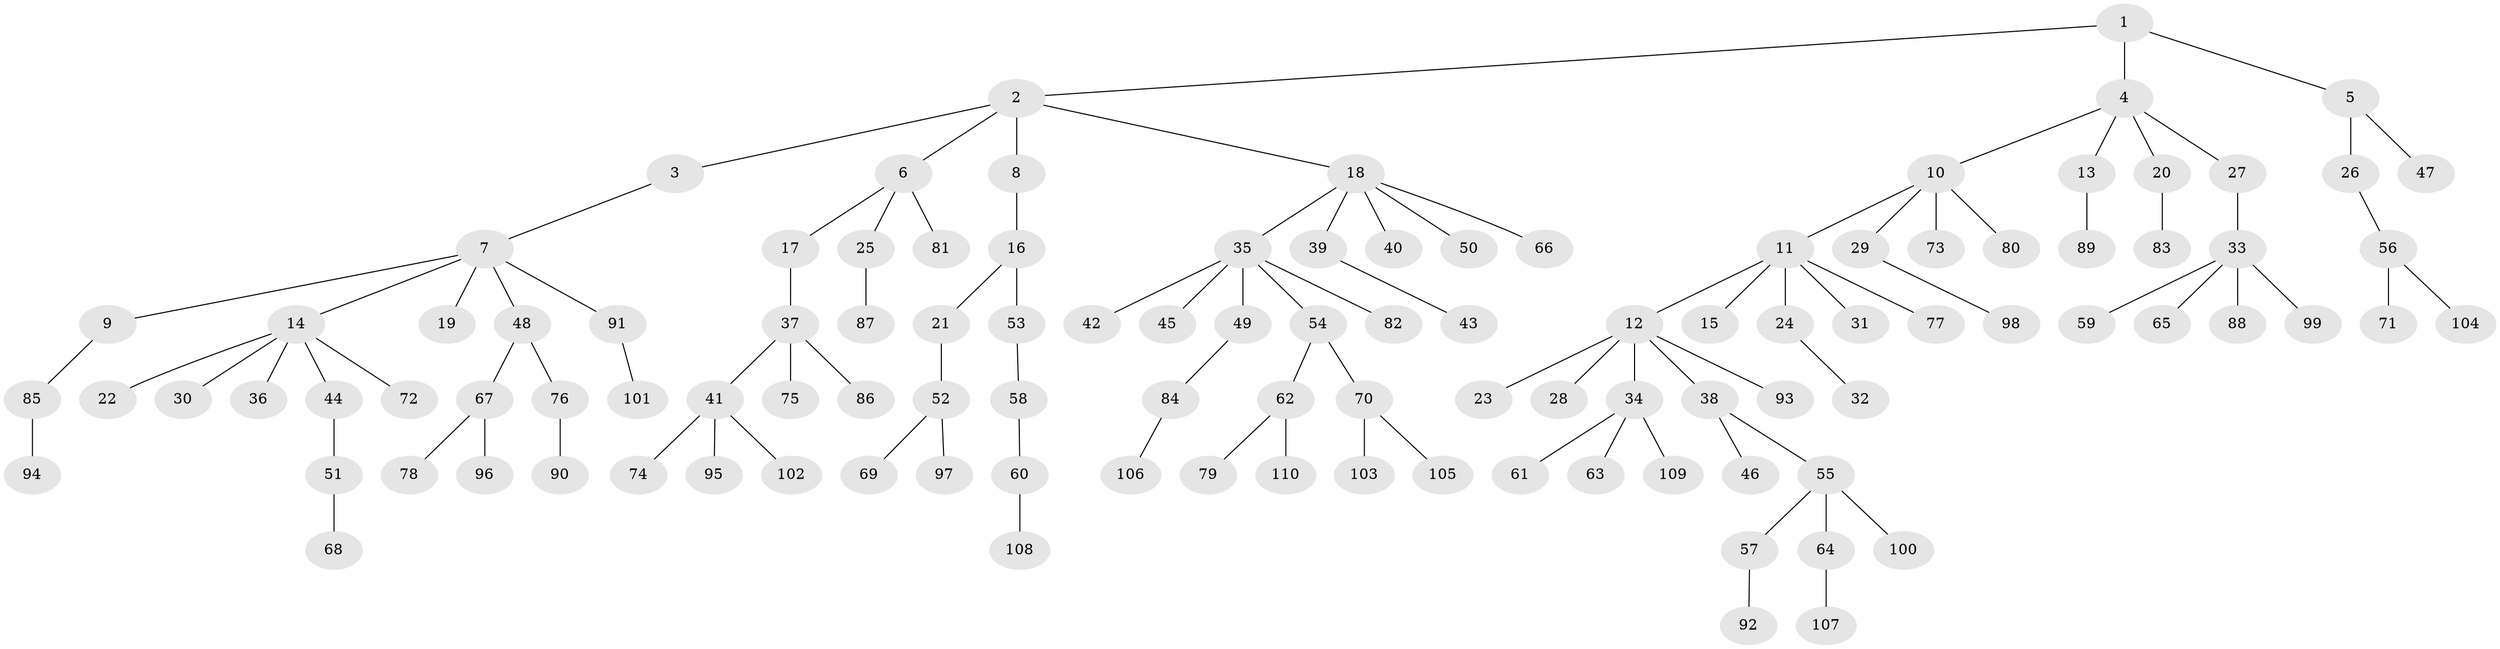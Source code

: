 // coarse degree distribution, {6: 0.012987012987012988, 2: 0.12987012987012986, 5: 0.06493506493506493, 3: 0.09090909090909091, 4: 0.025974025974025976, 7: 0.025974025974025976, 9: 0.012987012987012988, 1: 0.6363636363636364}
// Generated by graph-tools (version 1.1) at 2025/52/02/27/25 19:52:11]
// undirected, 110 vertices, 109 edges
graph export_dot {
graph [start="1"]
  node [color=gray90,style=filled];
  1;
  2;
  3;
  4;
  5;
  6;
  7;
  8;
  9;
  10;
  11;
  12;
  13;
  14;
  15;
  16;
  17;
  18;
  19;
  20;
  21;
  22;
  23;
  24;
  25;
  26;
  27;
  28;
  29;
  30;
  31;
  32;
  33;
  34;
  35;
  36;
  37;
  38;
  39;
  40;
  41;
  42;
  43;
  44;
  45;
  46;
  47;
  48;
  49;
  50;
  51;
  52;
  53;
  54;
  55;
  56;
  57;
  58;
  59;
  60;
  61;
  62;
  63;
  64;
  65;
  66;
  67;
  68;
  69;
  70;
  71;
  72;
  73;
  74;
  75;
  76;
  77;
  78;
  79;
  80;
  81;
  82;
  83;
  84;
  85;
  86;
  87;
  88;
  89;
  90;
  91;
  92;
  93;
  94;
  95;
  96;
  97;
  98;
  99;
  100;
  101;
  102;
  103;
  104;
  105;
  106;
  107;
  108;
  109;
  110;
  1 -- 2;
  1 -- 4;
  1 -- 5;
  2 -- 3;
  2 -- 6;
  2 -- 8;
  2 -- 18;
  3 -- 7;
  4 -- 10;
  4 -- 13;
  4 -- 20;
  4 -- 27;
  5 -- 26;
  5 -- 47;
  6 -- 17;
  6 -- 25;
  6 -- 81;
  7 -- 9;
  7 -- 14;
  7 -- 19;
  7 -- 48;
  7 -- 91;
  8 -- 16;
  9 -- 85;
  10 -- 11;
  10 -- 29;
  10 -- 73;
  10 -- 80;
  11 -- 12;
  11 -- 15;
  11 -- 24;
  11 -- 31;
  11 -- 77;
  12 -- 23;
  12 -- 28;
  12 -- 34;
  12 -- 38;
  12 -- 93;
  13 -- 89;
  14 -- 22;
  14 -- 30;
  14 -- 36;
  14 -- 44;
  14 -- 72;
  16 -- 21;
  16 -- 53;
  17 -- 37;
  18 -- 35;
  18 -- 39;
  18 -- 40;
  18 -- 50;
  18 -- 66;
  20 -- 83;
  21 -- 52;
  24 -- 32;
  25 -- 87;
  26 -- 56;
  27 -- 33;
  29 -- 98;
  33 -- 59;
  33 -- 65;
  33 -- 88;
  33 -- 99;
  34 -- 61;
  34 -- 63;
  34 -- 109;
  35 -- 42;
  35 -- 45;
  35 -- 49;
  35 -- 54;
  35 -- 82;
  37 -- 41;
  37 -- 75;
  37 -- 86;
  38 -- 46;
  38 -- 55;
  39 -- 43;
  41 -- 74;
  41 -- 95;
  41 -- 102;
  44 -- 51;
  48 -- 67;
  48 -- 76;
  49 -- 84;
  51 -- 68;
  52 -- 69;
  52 -- 97;
  53 -- 58;
  54 -- 62;
  54 -- 70;
  55 -- 57;
  55 -- 64;
  55 -- 100;
  56 -- 71;
  56 -- 104;
  57 -- 92;
  58 -- 60;
  60 -- 108;
  62 -- 79;
  62 -- 110;
  64 -- 107;
  67 -- 78;
  67 -- 96;
  70 -- 103;
  70 -- 105;
  76 -- 90;
  84 -- 106;
  85 -- 94;
  91 -- 101;
}
